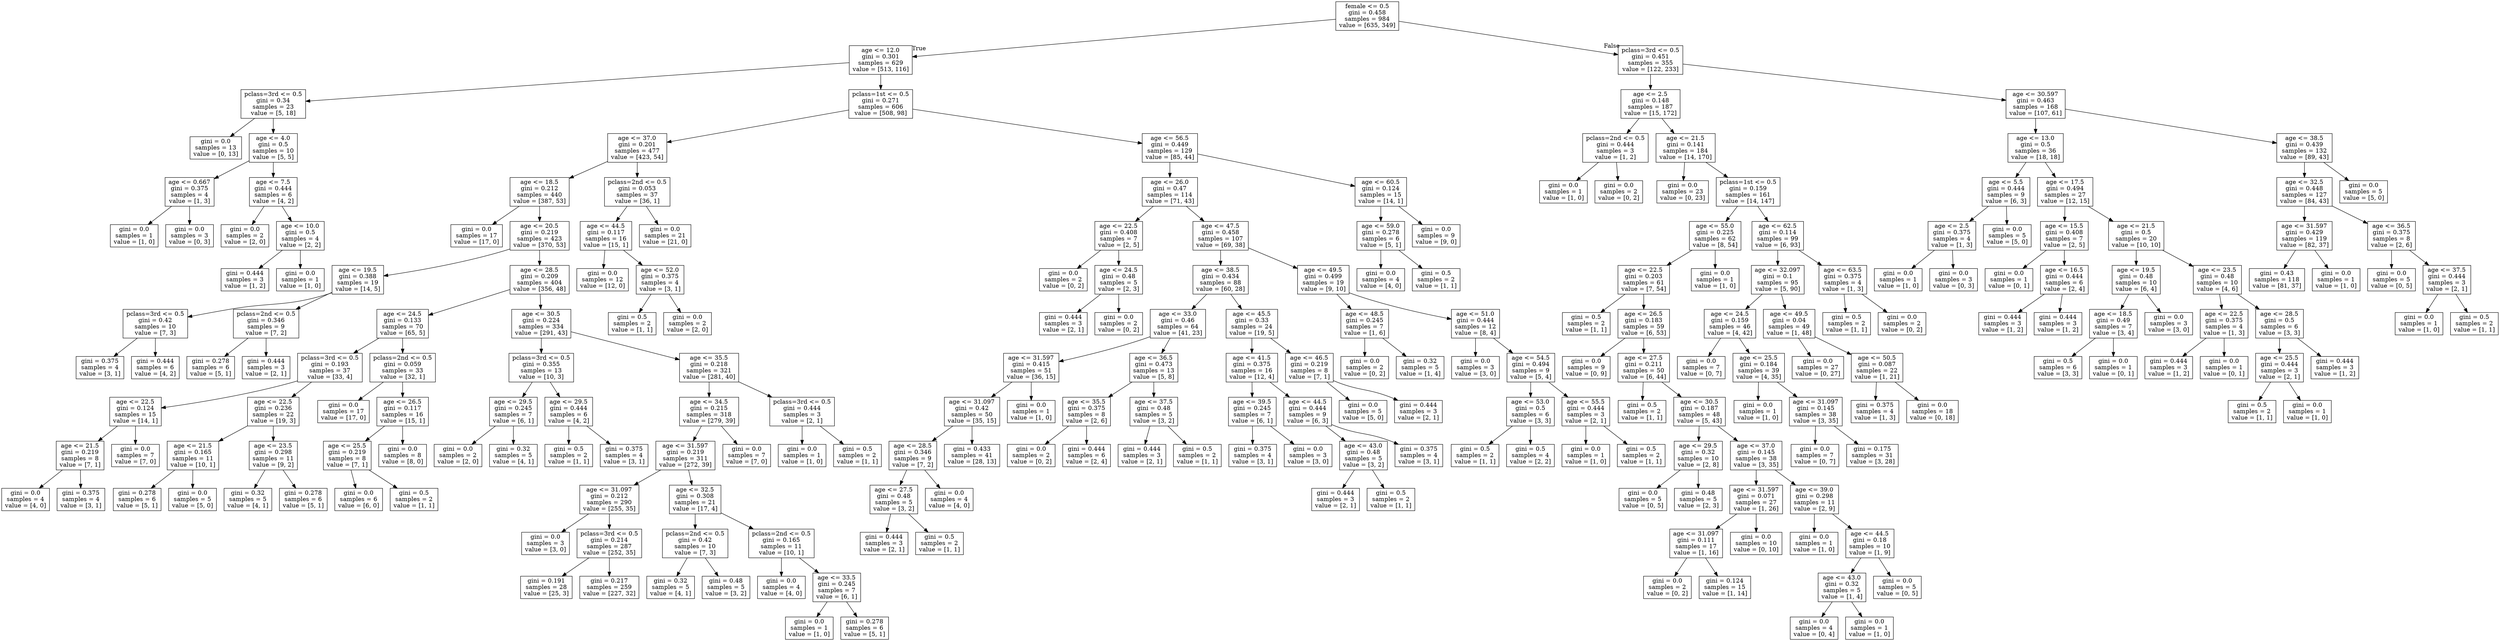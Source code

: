 digraph Tree {
node [shape=box] ;
0 [label="female <= 0.5\ngini = 0.458\nsamples = 984\nvalue = [635, 349]"] ;
1 [label="age <= 12.0\ngini = 0.301\nsamples = 629\nvalue = [513, 116]"] ;
0 -> 1 [labeldistance=2.5, labelangle=45, headlabel="True"] ;
2 [label="pclass=3rd <= 0.5\ngini = 0.34\nsamples = 23\nvalue = [5, 18]"] ;
1 -> 2 ;
3 [label="gini = 0.0\nsamples = 13\nvalue = [0, 13]"] ;
2 -> 3 ;
4 [label="age <= 4.0\ngini = 0.5\nsamples = 10\nvalue = [5, 5]"] ;
2 -> 4 ;
5 [label="age <= 0.667\ngini = 0.375\nsamples = 4\nvalue = [1, 3]"] ;
4 -> 5 ;
6 [label="gini = 0.0\nsamples = 1\nvalue = [1, 0]"] ;
5 -> 6 ;
7 [label="gini = 0.0\nsamples = 3\nvalue = [0, 3]"] ;
5 -> 7 ;
8 [label="age <= 7.5\ngini = 0.444\nsamples = 6\nvalue = [4, 2]"] ;
4 -> 8 ;
9 [label="gini = 0.0\nsamples = 2\nvalue = [2, 0]"] ;
8 -> 9 ;
10 [label="age <= 10.0\ngini = 0.5\nsamples = 4\nvalue = [2, 2]"] ;
8 -> 10 ;
11 [label="gini = 0.444\nsamples = 3\nvalue = [1, 2]"] ;
10 -> 11 ;
12 [label="gini = 0.0\nsamples = 1\nvalue = [1, 0]"] ;
10 -> 12 ;
13 [label="pclass=1st <= 0.5\ngini = 0.271\nsamples = 606\nvalue = [508, 98]"] ;
1 -> 13 ;
14 [label="age <= 37.0\ngini = 0.201\nsamples = 477\nvalue = [423, 54]"] ;
13 -> 14 ;
15 [label="age <= 18.5\ngini = 0.212\nsamples = 440\nvalue = [387, 53]"] ;
14 -> 15 ;
16 [label="gini = 0.0\nsamples = 17\nvalue = [17, 0]"] ;
15 -> 16 ;
17 [label="age <= 20.5\ngini = 0.219\nsamples = 423\nvalue = [370, 53]"] ;
15 -> 17 ;
18 [label="age <= 19.5\ngini = 0.388\nsamples = 19\nvalue = [14, 5]"] ;
17 -> 18 ;
19 [label="pclass=3rd <= 0.5\ngini = 0.42\nsamples = 10\nvalue = [7, 3]"] ;
18 -> 19 ;
20 [label="gini = 0.375\nsamples = 4\nvalue = [3, 1]"] ;
19 -> 20 ;
21 [label="gini = 0.444\nsamples = 6\nvalue = [4, 2]"] ;
19 -> 21 ;
22 [label="pclass=2nd <= 0.5\ngini = 0.346\nsamples = 9\nvalue = [7, 2]"] ;
18 -> 22 ;
23 [label="gini = 0.278\nsamples = 6\nvalue = [5, 1]"] ;
22 -> 23 ;
24 [label="gini = 0.444\nsamples = 3\nvalue = [2, 1]"] ;
22 -> 24 ;
25 [label="age <= 28.5\ngini = 0.209\nsamples = 404\nvalue = [356, 48]"] ;
17 -> 25 ;
26 [label="age <= 24.5\ngini = 0.133\nsamples = 70\nvalue = [65, 5]"] ;
25 -> 26 ;
27 [label="pclass=3rd <= 0.5\ngini = 0.193\nsamples = 37\nvalue = [33, 4]"] ;
26 -> 27 ;
28 [label="age <= 22.5\ngini = 0.124\nsamples = 15\nvalue = [14, 1]"] ;
27 -> 28 ;
29 [label="age <= 21.5\ngini = 0.219\nsamples = 8\nvalue = [7, 1]"] ;
28 -> 29 ;
30 [label="gini = 0.0\nsamples = 4\nvalue = [4, 0]"] ;
29 -> 30 ;
31 [label="gini = 0.375\nsamples = 4\nvalue = [3, 1]"] ;
29 -> 31 ;
32 [label="gini = 0.0\nsamples = 7\nvalue = [7, 0]"] ;
28 -> 32 ;
33 [label="age <= 22.5\ngini = 0.236\nsamples = 22\nvalue = [19, 3]"] ;
27 -> 33 ;
34 [label="age <= 21.5\ngini = 0.165\nsamples = 11\nvalue = [10, 1]"] ;
33 -> 34 ;
35 [label="gini = 0.278\nsamples = 6\nvalue = [5, 1]"] ;
34 -> 35 ;
36 [label="gini = 0.0\nsamples = 5\nvalue = [5, 0]"] ;
34 -> 36 ;
37 [label="age <= 23.5\ngini = 0.298\nsamples = 11\nvalue = [9, 2]"] ;
33 -> 37 ;
38 [label="gini = 0.32\nsamples = 5\nvalue = [4, 1]"] ;
37 -> 38 ;
39 [label="gini = 0.278\nsamples = 6\nvalue = [5, 1]"] ;
37 -> 39 ;
40 [label="pclass=2nd <= 0.5\ngini = 0.059\nsamples = 33\nvalue = [32, 1]"] ;
26 -> 40 ;
41 [label="gini = 0.0\nsamples = 17\nvalue = [17, 0]"] ;
40 -> 41 ;
42 [label="age <= 26.5\ngini = 0.117\nsamples = 16\nvalue = [15, 1]"] ;
40 -> 42 ;
43 [label="age <= 25.5\ngini = 0.219\nsamples = 8\nvalue = [7, 1]"] ;
42 -> 43 ;
44 [label="gini = 0.0\nsamples = 6\nvalue = [6, 0]"] ;
43 -> 44 ;
45 [label="gini = 0.5\nsamples = 2\nvalue = [1, 1]"] ;
43 -> 45 ;
46 [label="gini = 0.0\nsamples = 8\nvalue = [8, 0]"] ;
42 -> 46 ;
47 [label="age <= 30.5\ngini = 0.224\nsamples = 334\nvalue = [291, 43]"] ;
25 -> 47 ;
48 [label="pclass=3rd <= 0.5\ngini = 0.355\nsamples = 13\nvalue = [10, 3]"] ;
47 -> 48 ;
49 [label="age <= 29.5\ngini = 0.245\nsamples = 7\nvalue = [6, 1]"] ;
48 -> 49 ;
50 [label="gini = 0.0\nsamples = 2\nvalue = [2, 0]"] ;
49 -> 50 ;
51 [label="gini = 0.32\nsamples = 5\nvalue = [4, 1]"] ;
49 -> 51 ;
52 [label="age <= 29.5\ngini = 0.444\nsamples = 6\nvalue = [4, 2]"] ;
48 -> 52 ;
53 [label="gini = 0.5\nsamples = 2\nvalue = [1, 1]"] ;
52 -> 53 ;
54 [label="gini = 0.375\nsamples = 4\nvalue = [3, 1]"] ;
52 -> 54 ;
55 [label="age <= 35.5\ngini = 0.218\nsamples = 321\nvalue = [281, 40]"] ;
47 -> 55 ;
56 [label="age <= 34.5\ngini = 0.215\nsamples = 318\nvalue = [279, 39]"] ;
55 -> 56 ;
57 [label="age <= 31.597\ngini = 0.219\nsamples = 311\nvalue = [272, 39]"] ;
56 -> 57 ;
58 [label="age <= 31.097\ngini = 0.212\nsamples = 290\nvalue = [255, 35]"] ;
57 -> 58 ;
59 [label="gini = 0.0\nsamples = 3\nvalue = [3, 0]"] ;
58 -> 59 ;
60 [label="pclass=3rd <= 0.5\ngini = 0.214\nsamples = 287\nvalue = [252, 35]"] ;
58 -> 60 ;
61 [label="gini = 0.191\nsamples = 28\nvalue = [25, 3]"] ;
60 -> 61 ;
62 [label="gini = 0.217\nsamples = 259\nvalue = [227, 32]"] ;
60 -> 62 ;
63 [label="age <= 32.5\ngini = 0.308\nsamples = 21\nvalue = [17, 4]"] ;
57 -> 63 ;
64 [label="pclass=2nd <= 0.5\ngini = 0.42\nsamples = 10\nvalue = [7, 3]"] ;
63 -> 64 ;
65 [label="gini = 0.32\nsamples = 5\nvalue = [4, 1]"] ;
64 -> 65 ;
66 [label="gini = 0.48\nsamples = 5\nvalue = [3, 2]"] ;
64 -> 66 ;
67 [label="pclass=2nd <= 0.5\ngini = 0.165\nsamples = 11\nvalue = [10, 1]"] ;
63 -> 67 ;
68 [label="gini = 0.0\nsamples = 4\nvalue = [4, 0]"] ;
67 -> 68 ;
69 [label="age <= 33.5\ngini = 0.245\nsamples = 7\nvalue = [6, 1]"] ;
67 -> 69 ;
70 [label="gini = 0.0\nsamples = 1\nvalue = [1, 0]"] ;
69 -> 70 ;
71 [label="gini = 0.278\nsamples = 6\nvalue = [5, 1]"] ;
69 -> 71 ;
72 [label="gini = 0.0\nsamples = 7\nvalue = [7, 0]"] ;
56 -> 72 ;
73 [label="pclass=3rd <= 0.5\ngini = 0.444\nsamples = 3\nvalue = [2, 1]"] ;
55 -> 73 ;
74 [label="gini = 0.0\nsamples = 1\nvalue = [1, 0]"] ;
73 -> 74 ;
75 [label="gini = 0.5\nsamples = 2\nvalue = [1, 1]"] ;
73 -> 75 ;
76 [label="pclass=2nd <= 0.5\ngini = 0.053\nsamples = 37\nvalue = [36, 1]"] ;
14 -> 76 ;
77 [label="age <= 44.5\ngini = 0.117\nsamples = 16\nvalue = [15, 1]"] ;
76 -> 77 ;
78 [label="gini = 0.0\nsamples = 12\nvalue = [12, 0]"] ;
77 -> 78 ;
79 [label="age <= 52.0\ngini = 0.375\nsamples = 4\nvalue = [3, 1]"] ;
77 -> 79 ;
80 [label="gini = 0.5\nsamples = 2\nvalue = [1, 1]"] ;
79 -> 80 ;
81 [label="gini = 0.0\nsamples = 2\nvalue = [2, 0]"] ;
79 -> 81 ;
82 [label="gini = 0.0\nsamples = 21\nvalue = [21, 0]"] ;
76 -> 82 ;
83 [label="age <= 56.5\ngini = 0.449\nsamples = 129\nvalue = [85, 44]"] ;
13 -> 83 ;
84 [label="age <= 26.0\ngini = 0.47\nsamples = 114\nvalue = [71, 43]"] ;
83 -> 84 ;
85 [label="age <= 22.5\ngini = 0.408\nsamples = 7\nvalue = [2, 5]"] ;
84 -> 85 ;
86 [label="gini = 0.0\nsamples = 2\nvalue = [0, 2]"] ;
85 -> 86 ;
87 [label="age <= 24.5\ngini = 0.48\nsamples = 5\nvalue = [2, 3]"] ;
85 -> 87 ;
88 [label="gini = 0.444\nsamples = 3\nvalue = [2, 1]"] ;
87 -> 88 ;
89 [label="gini = 0.0\nsamples = 2\nvalue = [0, 2]"] ;
87 -> 89 ;
90 [label="age <= 47.5\ngini = 0.458\nsamples = 107\nvalue = [69, 38]"] ;
84 -> 90 ;
91 [label="age <= 38.5\ngini = 0.434\nsamples = 88\nvalue = [60, 28]"] ;
90 -> 91 ;
92 [label="age <= 33.0\ngini = 0.46\nsamples = 64\nvalue = [41, 23]"] ;
91 -> 92 ;
93 [label="age <= 31.597\ngini = 0.415\nsamples = 51\nvalue = [36, 15]"] ;
92 -> 93 ;
94 [label="age <= 31.097\ngini = 0.42\nsamples = 50\nvalue = [35, 15]"] ;
93 -> 94 ;
95 [label="age <= 28.5\ngini = 0.346\nsamples = 9\nvalue = [7, 2]"] ;
94 -> 95 ;
96 [label="age <= 27.5\ngini = 0.48\nsamples = 5\nvalue = [3, 2]"] ;
95 -> 96 ;
97 [label="gini = 0.444\nsamples = 3\nvalue = [2, 1]"] ;
96 -> 97 ;
98 [label="gini = 0.5\nsamples = 2\nvalue = [1, 1]"] ;
96 -> 98 ;
99 [label="gini = 0.0\nsamples = 4\nvalue = [4, 0]"] ;
95 -> 99 ;
100 [label="gini = 0.433\nsamples = 41\nvalue = [28, 13]"] ;
94 -> 100 ;
101 [label="gini = 0.0\nsamples = 1\nvalue = [1, 0]"] ;
93 -> 101 ;
102 [label="age <= 36.5\ngini = 0.473\nsamples = 13\nvalue = [5, 8]"] ;
92 -> 102 ;
103 [label="age <= 35.5\ngini = 0.375\nsamples = 8\nvalue = [2, 6]"] ;
102 -> 103 ;
104 [label="gini = 0.0\nsamples = 2\nvalue = [0, 2]"] ;
103 -> 104 ;
105 [label="gini = 0.444\nsamples = 6\nvalue = [2, 4]"] ;
103 -> 105 ;
106 [label="age <= 37.5\ngini = 0.48\nsamples = 5\nvalue = [3, 2]"] ;
102 -> 106 ;
107 [label="gini = 0.444\nsamples = 3\nvalue = [2, 1]"] ;
106 -> 107 ;
108 [label="gini = 0.5\nsamples = 2\nvalue = [1, 1]"] ;
106 -> 108 ;
109 [label="age <= 45.5\ngini = 0.33\nsamples = 24\nvalue = [19, 5]"] ;
91 -> 109 ;
110 [label="age <= 41.5\ngini = 0.375\nsamples = 16\nvalue = [12, 4]"] ;
109 -> 110 ;
111 [label="age <= 39.5\ngini = 0.245\nsamples = 7\nvalue = [6, 1]"] ;
110 -> 111 ;
112 [label="gini = 0.375\nsamples = 4\nvalue = [3, 1]"] ;
111 -> 112 ;
113 [label="gini = 0.0\nsamples = 3\nvalue = [3, 0]"] ;
111 -> 113 ;
114 [label="age <= 44.5\ngini = 0.444\nsamples = 9\nvalue = [6, 3]"] ;
110 -> 114 ;
115 [label="age <= 43.0\ngini = 0.48\nsamples = 5\nvalue = [3, 2]"] ;
114 -> 115 ;
116 [label="gini = 0.444\nsamples = 3\nvalue = [2, 1]"] ;
115 -> 116 ;
117 [label="gini = 0.5\nsamples = 2\nvalue = [1, 1]"] ;
115 -> 117 ;
118 [label="gini = 0.375\nsamples = 4\nvalue = [3, 1]"] ;
114 -> 118 ;
119 [label="age <= 46.5\ngini = 0.219\nsamples = 8\nvalue = [7, 1]"] ;
109 -> 119 ;
120 [label="gini = 0.0\nsamples = 5\nvalue = [5, 0]"] ;
119 -> 120 ;
121 [label="gini = 0.444\nsamples = 3\nvalue = [2, 1]"] ;
119 -> 121 ;
122 [label="age <= 49.5\ngini = 0.499\nsamples = 19\nvalue = [9, 10]"] ;
90 -> 122 ;
123 [label="age <= 48.5\ngini = 0.245\nsamples = 7\nvalue = [1, 6]"] ;
122 -> 123 ;
124 [label="gini = 0.0\nsamples = 2\nvalue = [0, 2]"] ;
123 -> 124 ;
125 [label="gini = 0.32\nsamples = 5\nvalue = [1, 4]"] ;
123 -> 125 ;
126 [label="age <= 51.0\ngini = 0.444\nsamples = 12\nvalue = [8, 4]"] ;
122 -> 126 ;
127 [label="gini = 0.0\nsamples = 3\nvalue = [3, 0]"] ;
126 -> 127 ;
128 [label="age <= 54.5\ngini = 0.494\nsamples = 9\nvalue = [5, 4]"] ;
126 -> 128 ;
129 [label="age <= 53.0\ngini = 0.5\nsamples = 6\nvalue = [3, 3]"] ;
128 -> 129 ;
130 [label="gini = 0.5\nsamples = 2\nvalue = [1, 1]"] ;
129 -> 130 ;
131 [label="gini = 0.5\nsamples = 4\nvalue = [2, 2]"] ;
129 -> 131 ;
132 [label="age <= 55.5\ngini = 0.444\nsamples = 3\nvalue = [2, 1]"] ;
128 -> 132 ;
133 [label="gini = 0.0\nsamples = 1\nvalue = [1, 0]"] ;
132 -> 133 ;
134 [label="gini = 0.5\nsamples = 2\nvalue = [1, 1]"] ;
132 -> 134 ;
135 [label="age <= 60.5\ngini = 0.124\nsamples = 15\nvalue = [14, 1]"] ;
83 -> 135 ;
136 [label="age <= 59.0\ngini = 0.278\nsamples = 6\nvalue = [5, 1]"] ;
135 -> 136 ;
137 [label="gini = 0.0\nsamples = 4\nvalue = [4, 0]"] ;
136 -> 137 ;
138 [label="gini = 0.5\nsamples = 2\nvalue = [1, 1]"] ;
136 -> 138 ;
139 [label="gini = 0.0\nsamples = 9\nvalue = [9, 0]"] ;
135 -> 139 ;
140 [label="pclass=3rd <= 0.5\ngini = 0.451\nsamples = 355\nvalue = [122, 233]"] ;
0 -> 140 [labeldistance=2.5, labelangle=-45, headlabel="False"] ;
141 [label="age <= 2.5\ngini = 0.148\nsamples = 187\nvalue = [15, 172]"] ;
140 -> 141 ;
142 [label="pclass=2nd <= 0.5\ngini = 0.444\nsamples = 3\nvalue = [1, 2]"] ;
141 -> 142 ;
143 [label="gini = 0.0\nsamples = 1\nvalue = [1, 0]"] ;
142 -> 143 ;
144 [label="gini = 0.0\nsamples = 2\nvalue = [0, 2]"] ;
142 -> 144 ;
145 [label="age <= 21.5\ngini = 0.141\nsamples = 184\nvalue = [14, 170]"] ;
141 -> 145 ;
146 [label="gini = 0.0\nsamples = 23\nvalue = [0, 23]"] ;
145 -> 146 ;
147 [label="pclass=1st <= 0.5\ngini = 0.159\nsamples = 161\nvalue = [14, 147]"] ;
145 -> 147 ;
148 [label="age <= 55.0\ngini = 0.225\nsamples = 62\nvalue = [8, 54]"] ;
147 -> 148 ;
149 [label="age <= 22.5\ngini = 0.203\nsamples = 61\nvalue = [7, 54]"] ;
148 -> 149 ;
150 [label="gini = 0.5\nsamples = 2\nvalue = [1, 1]"] ;
149 -> 150 ;
151 [label="age <= 26.5\ngini = 0.183\nsamples = 59\nvalue = [6, 53]"] ;
149 -> 151 ;
152 [label="gini = 0.0\nsamples = 9\nvalue = [0, 9]"] ;
151 -> 152 ;
153 [label="age <= 27.5\ngini = 0.211\nsamples = 50\nvalue = [6, 44]"] ;
151 -> 153 ;
154 [label="gini = 0.5\nsamples = 2\nvalue = [1, 1]"] ;
153 -> 154 ;
155 [label="age <= 30.5\ngini = 0.187\nsamples = 48\nvalue = [5, 43]"] ;
153 -> 155 ;
156 [label="age <= 29.5\ngini = 0.32\nsamples = 10\nvalue = [2, 8]"] ;
155 -> 156 ;
157 [label="gini = 0.0\nsamples = 5\nvalue = [0, 5]"] ;
156 -> 157 ;
158 [label="gini = 0.48\nsamples = 5\nvalue = [2, 3]"] ;
156 -> 158 ;
159 [label="age <= 37.0\ngini = 0.145\nsamples = 38\nvalue = [3, 35]"] ;
155 -> 159 ;
160 [label="age <= 31.597\ngini = 0.071\nsamples = 27\nvalue = [1, 26]"] ;
159 -> 160 ;
161 [label="age <= 31.097\ngini = 0.111\nsamples = 17\nvalue = [1, 16]"] ;
160 -> 161 ;
162 [label="gini = 0.0\nsamples = 2\nvalue = [0, 2]"] ;
161 -> 162 ;
163 [label="gini = 0.124\nsamples = 15\nvalue = [1, 14]"] ;
161 -> 163 ;
164 [label="gini = 0.0\nsamples = 10\nvalue = [0, 10]"] ;
160 -> 164 ;
165 [label="age <= 39.0\ngini = 0.298\nsamples = 11\nvalue = [2, 9]"] ;
159 -> 165 ;
166 [label="gini = 0.0\nsamples = 1\nvalue = [1, 0]"] ;
165 -> 166 ;
167 [label="age <= 44.5\ngini = 0.18\nsamples = 10\nvalue = [1, 9]"] ;
165 -> 167 ;
168 [label="age <= 43.0\ngini = 0.32\nsamples = 5\nvalue = [1, 4]"] ;
167 -> 168 ;
169 [label="gini = 0.0\nsamples = 4\nvalue = [0, 4]"] ;
168 -> 169 ;
170 [label="gini = 0.0\nsamples = 1\nvalue = [1, 0]"] ;
168 -> 170 ;
171 [label="gini = 0.0\nsamples = 5\nvalue = [0, 5]"] ;
167 -> 171 ;
172 [label="gini = 0.0\nsamples = 1\nvalue = [1, 0]"] ;
148 -> 172 ;
173 [label="age <= 62.5\ngini = 0.114\nsamples = 99\nvalue = [6, 93]"] ;
147 -> 173 ;
174 [label="age <= 32.097\ngini = 0.1\nsamples = 95\nvalue = [5, 90]"] ;
173 -> 174 ;
175 [label="age <= 24.5\ngini = 0.159\nsamples = 46\nvalue = [4, 42]"] ;
174 -> 175 ;
176 [label="gini = 0.0\nsamples = 7\nvalue = [0, 7]"] ;
175 -> 176 ;
177 [label="age <= 25.5\ngini = 0.184\nsamples = 39\nvalue = [4, 35]"] ;
175 -> 177 ;
178 [label="gini = 0.0\nsamples = 1\nvalue = [1, 0]"] ;
177 -> 178 ;
179 [label="age <= 31.097\ngini = 0.145\nsamples = 38\nvalue = [3, 35]"] ;
177 -> 179 ;
180 [label="gini = 0.0\nsamples = 7\nvalue = [0, 7]"] ;
179 -> 180 ;
181 [label="gini = 0.175\nsamples = 31\nvalue = [3, 28]"] ;
179 -> 181 ;
182 [label="age <= 49.5\ngini = 0.04\nsamples = 49\nvalue = [1, 48]"] ;
174 -> 182 ;
183 [label="gini = 0.0\nsamples = 27\nvalue = [0, 27]"] ;
182 -> 183 ;
184 [label="age <= 50.5\ngini = 0.087\nsamples = 22\nvalue = [1, 21]"] ;
182 -> 184 ;
185 [label="gini = 0.375\nsamples = 4\nvalue = [1, 3]"] ;
184 -> 185 ;
186 [label="gini = 0.0\nsamples = 18\nvalue = [0, 18]"] ;
184 -> 186 ;
187 [label="age <= 63.5\ngini = 0.375\nsamples = 4\nvalue = [1, 3]"] ;
173 -> 187 ;
188 [label="gini = 0.5\nsamples = 2\nvalue = [1, 1]"] ;
187 -> 188 ;
189 [label="gini = 0.0\nsamples = 2\nvalue = [0, 2]"] ;
187 -> 189 ;
190 [label="age <= 30.597\ngini = 0.463\nsamples = 168\nvalue = [107, 61]"] ;
140 -> 190 ;
191 [label="age <= 13.0\ngini = 0.5\nsamples = 36\nvalue = [18, 18]"] ;
190 -> 191 ;
192 [label="age <= 5.5\ngini = 0.444\nsamples = 9\nvalue = [6, 3]"] ;
191 -> 192 ;
193 [label="age <= 2.5\ngini = 0.375\nsamples = 4\nvalue = [1, 3]"] ;
192 -> 193 ;
194 [label="gini = 0.0\nsamples = 1\nvalue = [1, 0]"] ;
193 -> 194 ;
195 [label="gini = 0.0\nsamples = 3\nvalue = [0, 3]"] ;
193 -> 195 ;
196 [label="gini = 0.0\nsamples = 5\nvalue = [5, 0]"] ;
192 -> 196 ;
197 [label="age <= 17.5\ngini = 0.494\nsamples = 27\nvalue = [12, 15]"] ;
191 -> 197 ;
198 [label="age <= 15.5\ngini = 0.408\nsamples = 7\nvalue = [2, 5]"] ;
197 -> 198 ;
199 [label="gini = 0.0\nsamples = 1\nvalue = [0, 1]"] ;
198 -> 199 ;
200 [label="age <= 16.5\ngini = 0.444\nsamples = 6\nvalue = [2, 4]"] ;
198 -> 200 ;
201 [label="gini = 0.444\nsamples = 3\nvalue = [1, 2]"] ;
200 -> 201 ;
202 [label="gini = 0.444\nsamples = 3\nvalue = [1, 2]"] ;
200 -> 202 ;
203 [label="age <= 21.5\ngini = 0.5\nsamples = 20\nvalue = [10, 10]"] ;
197 -> 203 ;
204 [label="age <= 19.5\ngini = 0.48\nsamples = 10\nvalue = [6, 4]"] ;
203 -> 204 ;
205 [label="age <= 18.5\ngini = 0.49\nsamples = 7\nvalue = [3, 4]"] ;
204 -> 205 ;
206 [label="gini = 0.5\nsamples = 6\nvalue = [3, 3]"] ;
205 -> 206 ;
207 [label="gini = 0.0\nsamples = 1\nvalue = [0, 1]"] ;
205 -> 207 ;
208 [label="gini = 0.0\nsamples = 3\nvalue = [3, 0]"] ;
204 -> 208 ;
209 [label="age <= 23.5\ngini = 0.48\nsamples = 10\nvalue = [4, 6]"] ;
203 -> 209 ;
210 [label="age <= 22.5\ngini = 0.375\nsamples = 4\nvalue = [1, 3]"] ;
209 -> 210 ;
211 [label="gini = 0.444\nsamples = 3\nvalue = [1, 2]"] ;
210 -> 211 ;
212 [label="gini = 0.0\nsamples = 1\nvalue = [0, 1]"] ;
210 -> 212 ;
213 [label="age <= 28.5\ngini = 0.5\nsamples = 6\nvalue = [3, 3]"] ;
209 -> 213 ;
214 [label="age <= 25.5\ngini = 0.444\nsamples = 3\nvalue = [2, 1]"] ;
213 -> 214 ;
215 [label="gini = 0.5\nsamples = 2\nvalue = [1, 1]"] ;
214 -> 215 ;
216 [label="gini = 0.0\nsamples = 1\nvalue = [1, 0]"] ;
214 -> 216 ;
217 [label="gini = 0.444\nsamples = 3\nvalue = [1, 2]"] ;
213 -> 217 ;
218 [label="age <= 38.5\ngini = 0.439\nsamples = 132\nvalue = [89, 43]"] ;
190 -> 218 ;
219 [label="age <= 32.5\ngini = 0.448\nsamples = 127\nvalue = [84, 43]"] ;
218 -> 219 ;
220 [label="age <= 31.597\ngini = 0.429\nsamples = 119\nvalue = [82, 37]"] ;
219 -> 220 ;
221 [label="gini = 0.43\nsamples = 118\nvalue = [81, 37]"] ;
220 -> 221 ;
222 [label="gini = 0.0\nsamples = 1\nvalue = [1, 0]"] ;
220 -> 222 ;
223 [label="age <= 36.5\ngini = 0.375\nsamples = 8\nvalue = [2, 6]"] ;
219 -> 223 ;
224 [label="gini = 0.0\nsamples = 5\nvalue = [0, 5]"] ;
223 -> 224 ;
225 [label="age <= 37.5\ngini = 0.444\nsamples = 3\nvalue = [2, 1]"] ;
223 -> 225 ;
226 [label="gini = 0.0\nsamples = 1\nvalue = [1, 0]"] ;
225 -> 226 ;
227 [label="gini = 0.5\nsamples = 2\nvalue = [1, 1]"] ;
225 -> 227 ;
228 [label="gini = 0.0\nsamples = 5\nvalue = [5, 0]"] ;
218 -> 228 ;
}